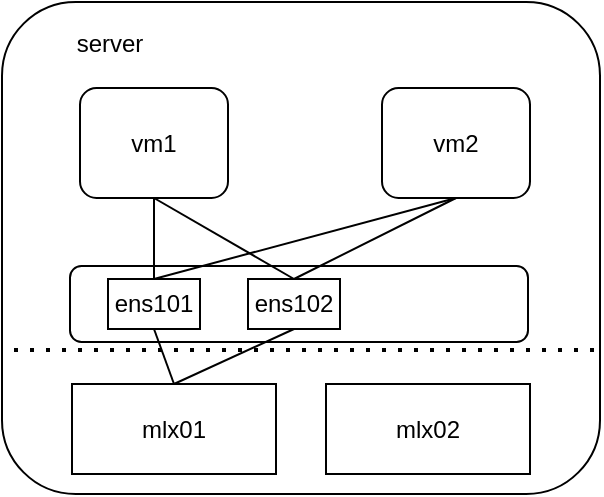 <mxfile version="26.2.15">
  <diagram name="第 1 页" id="8SaCSGkw480THxmkcgHV">
    <mxGraphModel dx="976" dy="671" grid="0" gridSize="10" guides="1" tooltips="1" connect="1" arrows="1" fold="1" page="1" pageScale="1" pageWidth="827" pageHeight="1169" math="0" shadow="0">
      <root>
        <mxCell id="0" />
        <mxCell id="1" parent="0" />
        <mxCell id="-or6LTGXgBB2vT-M0reT-2" value="" style="rounded=1;whiteSpace=wrap;html=1;" vertex="1" parent="1">
          <mxGeometry x="132" y="335" width="299" height="246" as="geometry" />
        </mxCell>
        <mxCell id="-or6LTGXgBB2vT-M0reT-3" value="vm1" style="rounded=1;whiteSpace=wrap;html=1;" vertex="1" parent="1">
          <mxGeometry x="171" y="378" width="74" height="55" as="geometry" />
        </mxCell>
        <mxCell id="-or6LTGXgBB2vT-M0reT-4" value="vm2" style="rounded=1;whiteSpace=wrap;html=1;" vertex="1" parent="1">
          <mxGeometry x="322" y="378" width="74" height="55" as="geometry" />
        </mxCell>
        <mxCell id="-or6LTGXgBB2vT-M0reT-5" value="server" style="text;strokeColor=none;align=center;fillColor=none;html=1;verticalAlign=middle;whiteSpace=wrap;rounded=0;" vertex="1" parent="1">
          <mxGeometry x="156" y="341" width="60" height="30" as="geometry" />
        </mxCell>
        <mxCell id="-or6LTGXgBB2vT-M0reT-6" value="mlx01" style="rounded=0;whiteSpace=wrap;html=1;" vertex="1" parent="1">
          <mxGeometry x="167" y="526" width="102" height="45" as="geometry" />
        </mxCell>
        <mxCell id="-or6LTGXgBB2vT-M0reT-7" value="" style="endArrow=none;dashed=1;html=1;dashPattern=1 3;strokeWidth=2;rounded=0;" edge="1" parent="1">
          <mxGeometry width="50" height="50" relative="1" as="geometry">
            <mxPoint x="138" y="509" as="sourcePoint" />
            <mxPoint x="430" y="509" as="targetPoint" />
          </mxGeometry>
        </mxCell>
        <mxCell id="-or6LTGXgBB2vT-M0reT-8" value="mlx02" style="rounded=0;whiteSpace=wrap;html=1;" vertex="1" parent="1">
          <mxGeometry x="294" y="526" width="102" height="45" as="geometry" />
        </mxCell>
        <mxCell id="-or6LTGXgBB2vT-M0reT-10" value="" style="rounded=1;whiteSpace=wrap;html=1;" vertex="1" parent="1">
          <mxGeometry x="166" y="467" width="229" height="38" as="geometry" />
        </mxCell>
        <mxCell id="-or6LTGXgBB2vT-M0reT-11" value="ens101" style="rounded=0;whiteSpace=wrap;html=1;" vertex="1" parent="1">
          <mxGeometry x="185" y="473.5" width="46" height="25" as="geometry" />
        </mxCell>
        <mxCell id="-or6LTGXgBB2vT-M0reT-12" value="ens102" style="rounded=0;whiteSpace=wrap;html=1;" vertex="1" parent="1">
          <mxGeometry x="255" y="473.5" width="46" height="25" as="geometry" />
        </mxCell>
        <mxCell id="-or6LTGXgBB2vT-M0reT-17" value="" style="endArrow=none;html=1;rounded=0;entryX=0.5;entryY=1;entryDx=0;entryDy=0;exitX=0.5;exitY=0;exitDx=0;exitDy=0;" edge="1" parent="1" source="-or6LTGXgBB2vT-M0reT-6" target="-or6LTGXgBB2vT-M0reT-11">
          <mxGeometry width="50" height="50" relative="1" as="geometry">
            <mxPoint x="135" y="678" as="sourcePoint" />
            <mxPoint x="185" y="628" as="targetPoint" />
          </mxGeometry>
        </mxCell>
        <mxCell id="-or6LTGXgBB2vT-M0reT-18" value="" style="endArrow=none;html=1;rounded=0;entryX=0.5;entryY=1;entryDx=0;entryDy=0;exitX=0.5;exitY=0;exitDx=0;exitDy=0;" edge="1" parent="1" source="-or6LTGXgBB2vT-M0reT-11" target="-or6LTGXgBB2vT-M0reT-3">
          <mxGeometry width="50" height="50" relative="1" as="geometry">
            <mxPoint x="132" y="705" as="sourcePoint" />
            <mxPoint x="182" y="655" as="targetPoint" />
          </mxGeometry>
        </mxCell>
        <mxCell id="-or6LTGXgBB2vT-M0reT-19" value="" style="endArrow=none;html=1;rounded=0;entryX=0.5;entryY=1;entryDx=0;entryDy=0;exitX=0.5;exitY=0;exitDx=0;exitDy=0;" edge="1" parent="1" source="-or6LTGXgBB2vT-M0reT-11" target="-or6LTGXgBB2vT-M0reT-4">
          <mxGeometry width="50" height="50" relative="1" as="geometry">
            <mxPoint x="103" y="674" as="sourcePoint" />
            <mxPoint x="153" y="624" as="targetPoint" />
          </mxGeometry>
        </mxCell>
        <mxCell id="-or6LTGXgBB2vT-M0reT-20" value="" style="endArrow=none;html=1;rounded=0;entryX=0.5;entryY=1;entryDx=0;entryDy=0;exitX=0.5;exitY=0;exitDx=0;exitDy=0;" edge="1" parent="1" source="-or6LTGXgBB2vT-M0reT-12" target="-or6LTGXgBB2vT-M0reT-3">
          <mxGeometry width="50" height="50" relative="1" as="geometry">
            <mxPoint x="292" y="721" as="sourcePoint" />
            <mxPoint x="342" y="671" as="targetPoint" />
          </mxGeometry>
        </mxCell>
        <mxCell id="-or6LTGXgBB2vT-M0reT-21" value="" style="endArrow=none;html=1;rounded=0;entryX=0.5;entryY=1;entryDx=0;entryDy=0;exitX=0.5;exitY=0;exitDx=0;exitDy=0;" edge="1" parent="1" source="-or6LTGXgBB2vT-M0reT-12" target="-or6LTGXgBB2vT-M0reT-4">
          <mxGeometry width="50" height="50" relative="1" as="geometry">
            <mxPoint x="199" y="699" as="sourcePoint" />
            <mxPoint x="249" y="649" as="targetPoint" />
          </mxGeometry>
        </mxCell>
        <mxCell id="-or6LTGXgBB2vT-M0reT-23" value="" style="endArrow=none;html=1;rounded=0;entryX=0.5;entryY=1;entryDx=0;entryDy=0;exitX=0.5;exitY=0;exitDx=0;exitDy=0;" edge="1" parent="1" source="-or6LTGXgBB2vT-M0reT-6" target="-or6LTGXgBB2vT-M0reT-12">
          <mxGeometry width="50" height="50" relative="1" as="geometry">
            <mxPoint x="220" y="524" as="sourcePoint" />
            <mxPoint x="241" y="679" as="targetPoint" />
          </mxGeometry>
        </mxCell>
      </root>
    </mxGraphModel>
  </diagram>
</mxfile>
